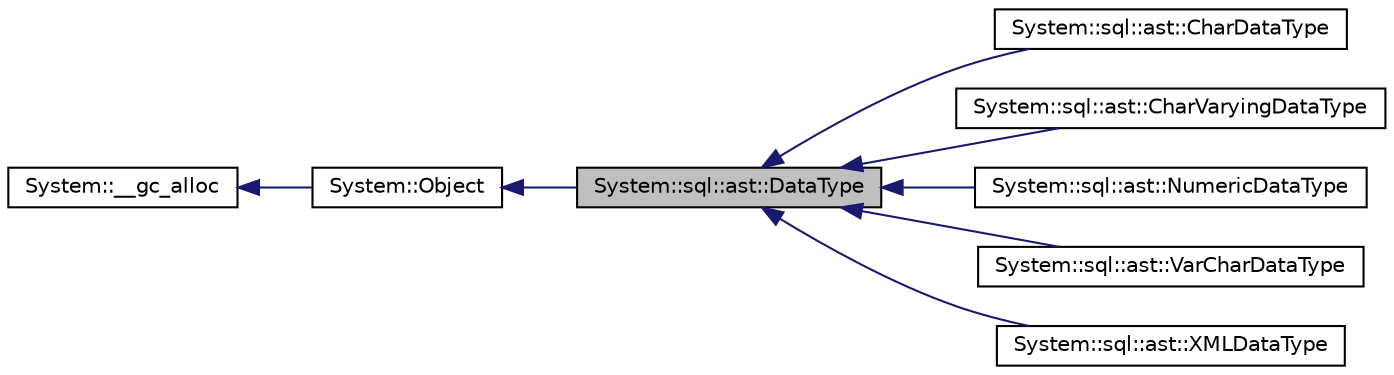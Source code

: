 digraph G
{
  edge [fontname="Helvetica",fontsize="10",labelfontname="Helvetica",labelfontsize="10"];
  node [fontname="Helvetica",fontsize="10",shape=record];
  rankdir="LR";
  Node1 [label="System::sql::ast::DataType",height=0.2,width=0.4,color="black", fillcolor="grey75", style="filled" fontcolor="black"];
  Node2 -> Node1 [dir="back",color="midnightblue",fontsize="10",style="solid",fontname="Helvetica"];
  Node2 [label="System::Object",height=0.2,width=0.4,color="black", fillcolor="white", style="filled",URL="$class_system_1_1_object.html"];
  Node3 -> Node2 [dir="back",color="midnightblue",fontsize="10",style="solid",fontname="Helvetica"];
  Node3 [label="System::__gc_alloc",height=0.2,width=0.4,color="black", fillcolor="white", style="filled",URL="$class_system_1_1____gc__alloc.html"];
  Node1 -> Node4 [dir="back",color="midnightblue",fontsize="10",style="solid",fontname="Helvetica"];
  Node4 [label="System::sql::ast::CharDataType",height=0.2,width=0.4,color="black", fillcolor="white", style="filled",URL="$class_system_1_1sql_1_1ast_1_1_char_data_type.html"];
  Node1 -> Node5 [dir="back",color="midnightblue",fontsize="10",style="solid",fontname="Helvetica"];
  Node5 [label="System::sql::ast::CharVaryingDataType",height=0.2,width=0.4,color="black", fillcolor="white", style="filled",URL="$class_system_1_1sql_1_1ast_1_1_char_varying_data_type.html"];
  Node1 -> Node6 [dir="back",color="midnightblue",fontsize="10",style="solid",fontname="Helvetica"];
  Node6 [label="System::sql::ast::NumericDataType",height=0.2,width=0.4,color="black", fillcolor="white", style="filled",URL="$class_system_1_1sql_1_1ast_1_1_numeric_data_type.html"];
  Node1 -> Node7 [dir="back",color="midnightblue",fontsize="10",style="solid",fontname="Helvetica"];
  Node7 [label="System::sql::ast::VarCharDataType",height=0.2,width=0.4,color="black", fillcolor="white", style="filled",URL="$class_system_1_1sql_1_1ast_1_1_var_char_data_type.html"];
  Node1 -> Node8 [dir="back",color="midnightblue",fontsize="10",style="solid",fontname="Helvetica"];
  Node8 [label="System::sql::ast::XMLDataType",height=0.2,width=0.4,color="black", fillcolor="white", style="filled",URL="$class_system_1_1sql_1_1ast_1_1_x_m_l_data_type.html"];
}

